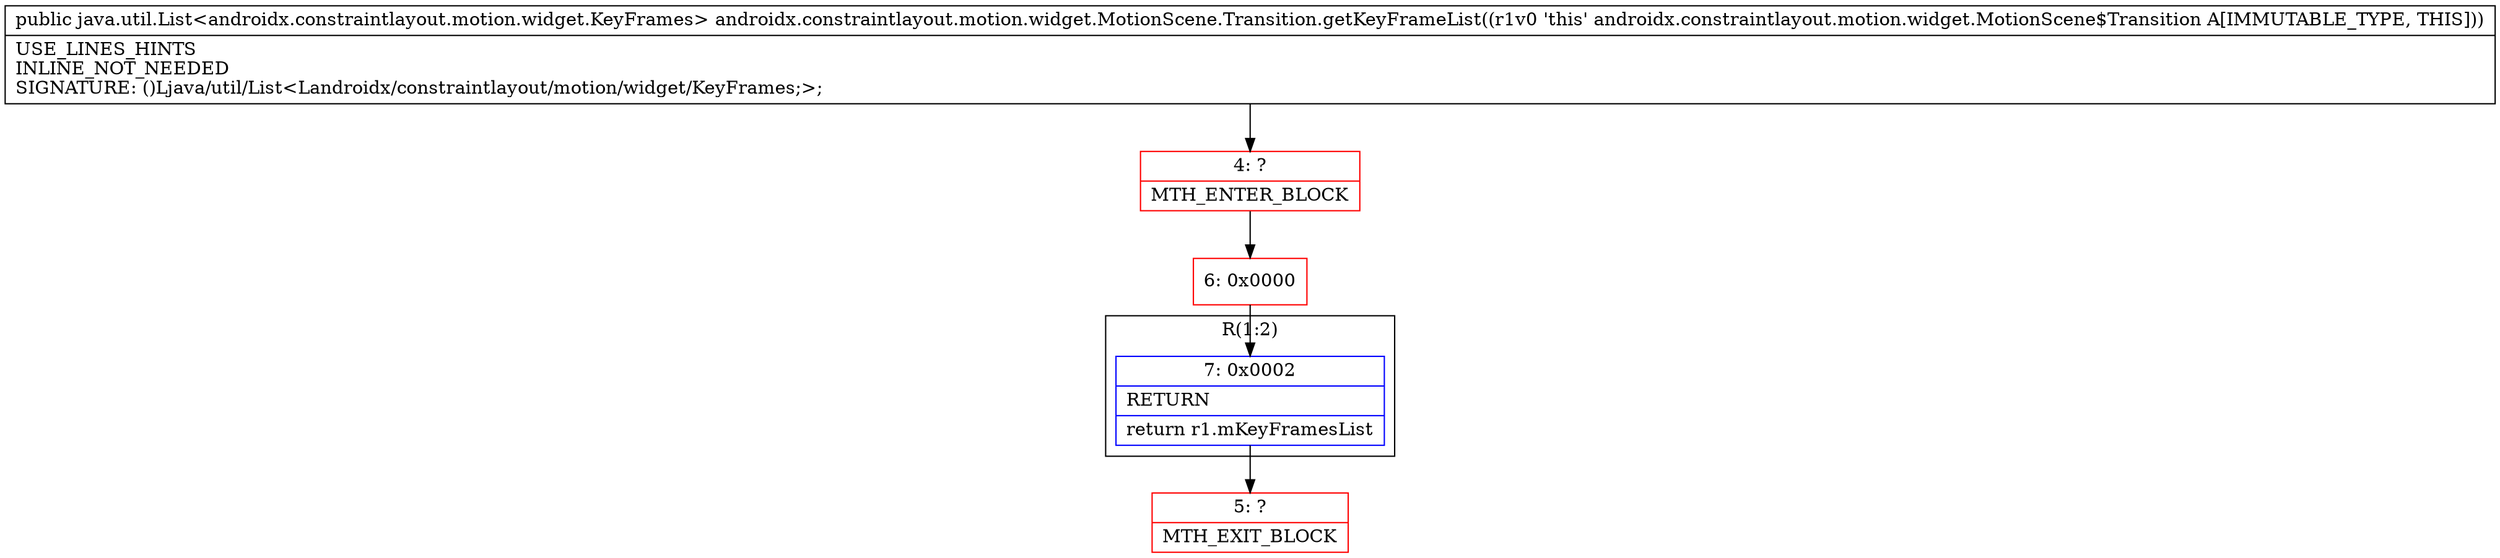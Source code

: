 digraph "CFG forandroidx.constraintlayout.motion.widget.MotionScene.Transition.getKeyFrameList()Ljava\/util\/List;" {
subgraph cluster_Region_1495955881 {
label = "R(1:2)";
node [shape=record,color=blue];
Node_7 [shape=record,label="{7\:\ 0x0002|RETURN\l|return r1.mKeyFramesList\l}"];
}
Node_4 [shape=record,color=red,label="{4\:\ ?|MTH_ENTER_BLOCK\l}"];
Node_6 [shape=record,color=red,label="{6\:\ 0x0000}"];
Node_5 [shape=record,color=red,label="{5\:\ ?|MTH_EXIT_BLOCK\l}"];
MethodNode[shape=record,label="{public java.util.List\<androidx.constraintlayout.motion.widget.KeyFrames\> androidx.constraintlayout.motion.widget.MotionScene.Transition.getKeyFrameList((r1v0 'this' androidx.constraintlayout.motion.widget.MotionScene$Transition A[IMMUTABLE_TYPE, THIS]))  | USE_LINES_HINTS\lINLINE_NOT_NEEDED\lSIGNATURE: ()Ljava\/util\/List\<Landroidx\/constraintlayout\/motion\/widget\/KeyFrames;\>;\l}"];
MethodNode -> Node_4;Node_7 -> Node_5;
Node_4 -> Node_6;
Node_6 -> Node_7;
}


